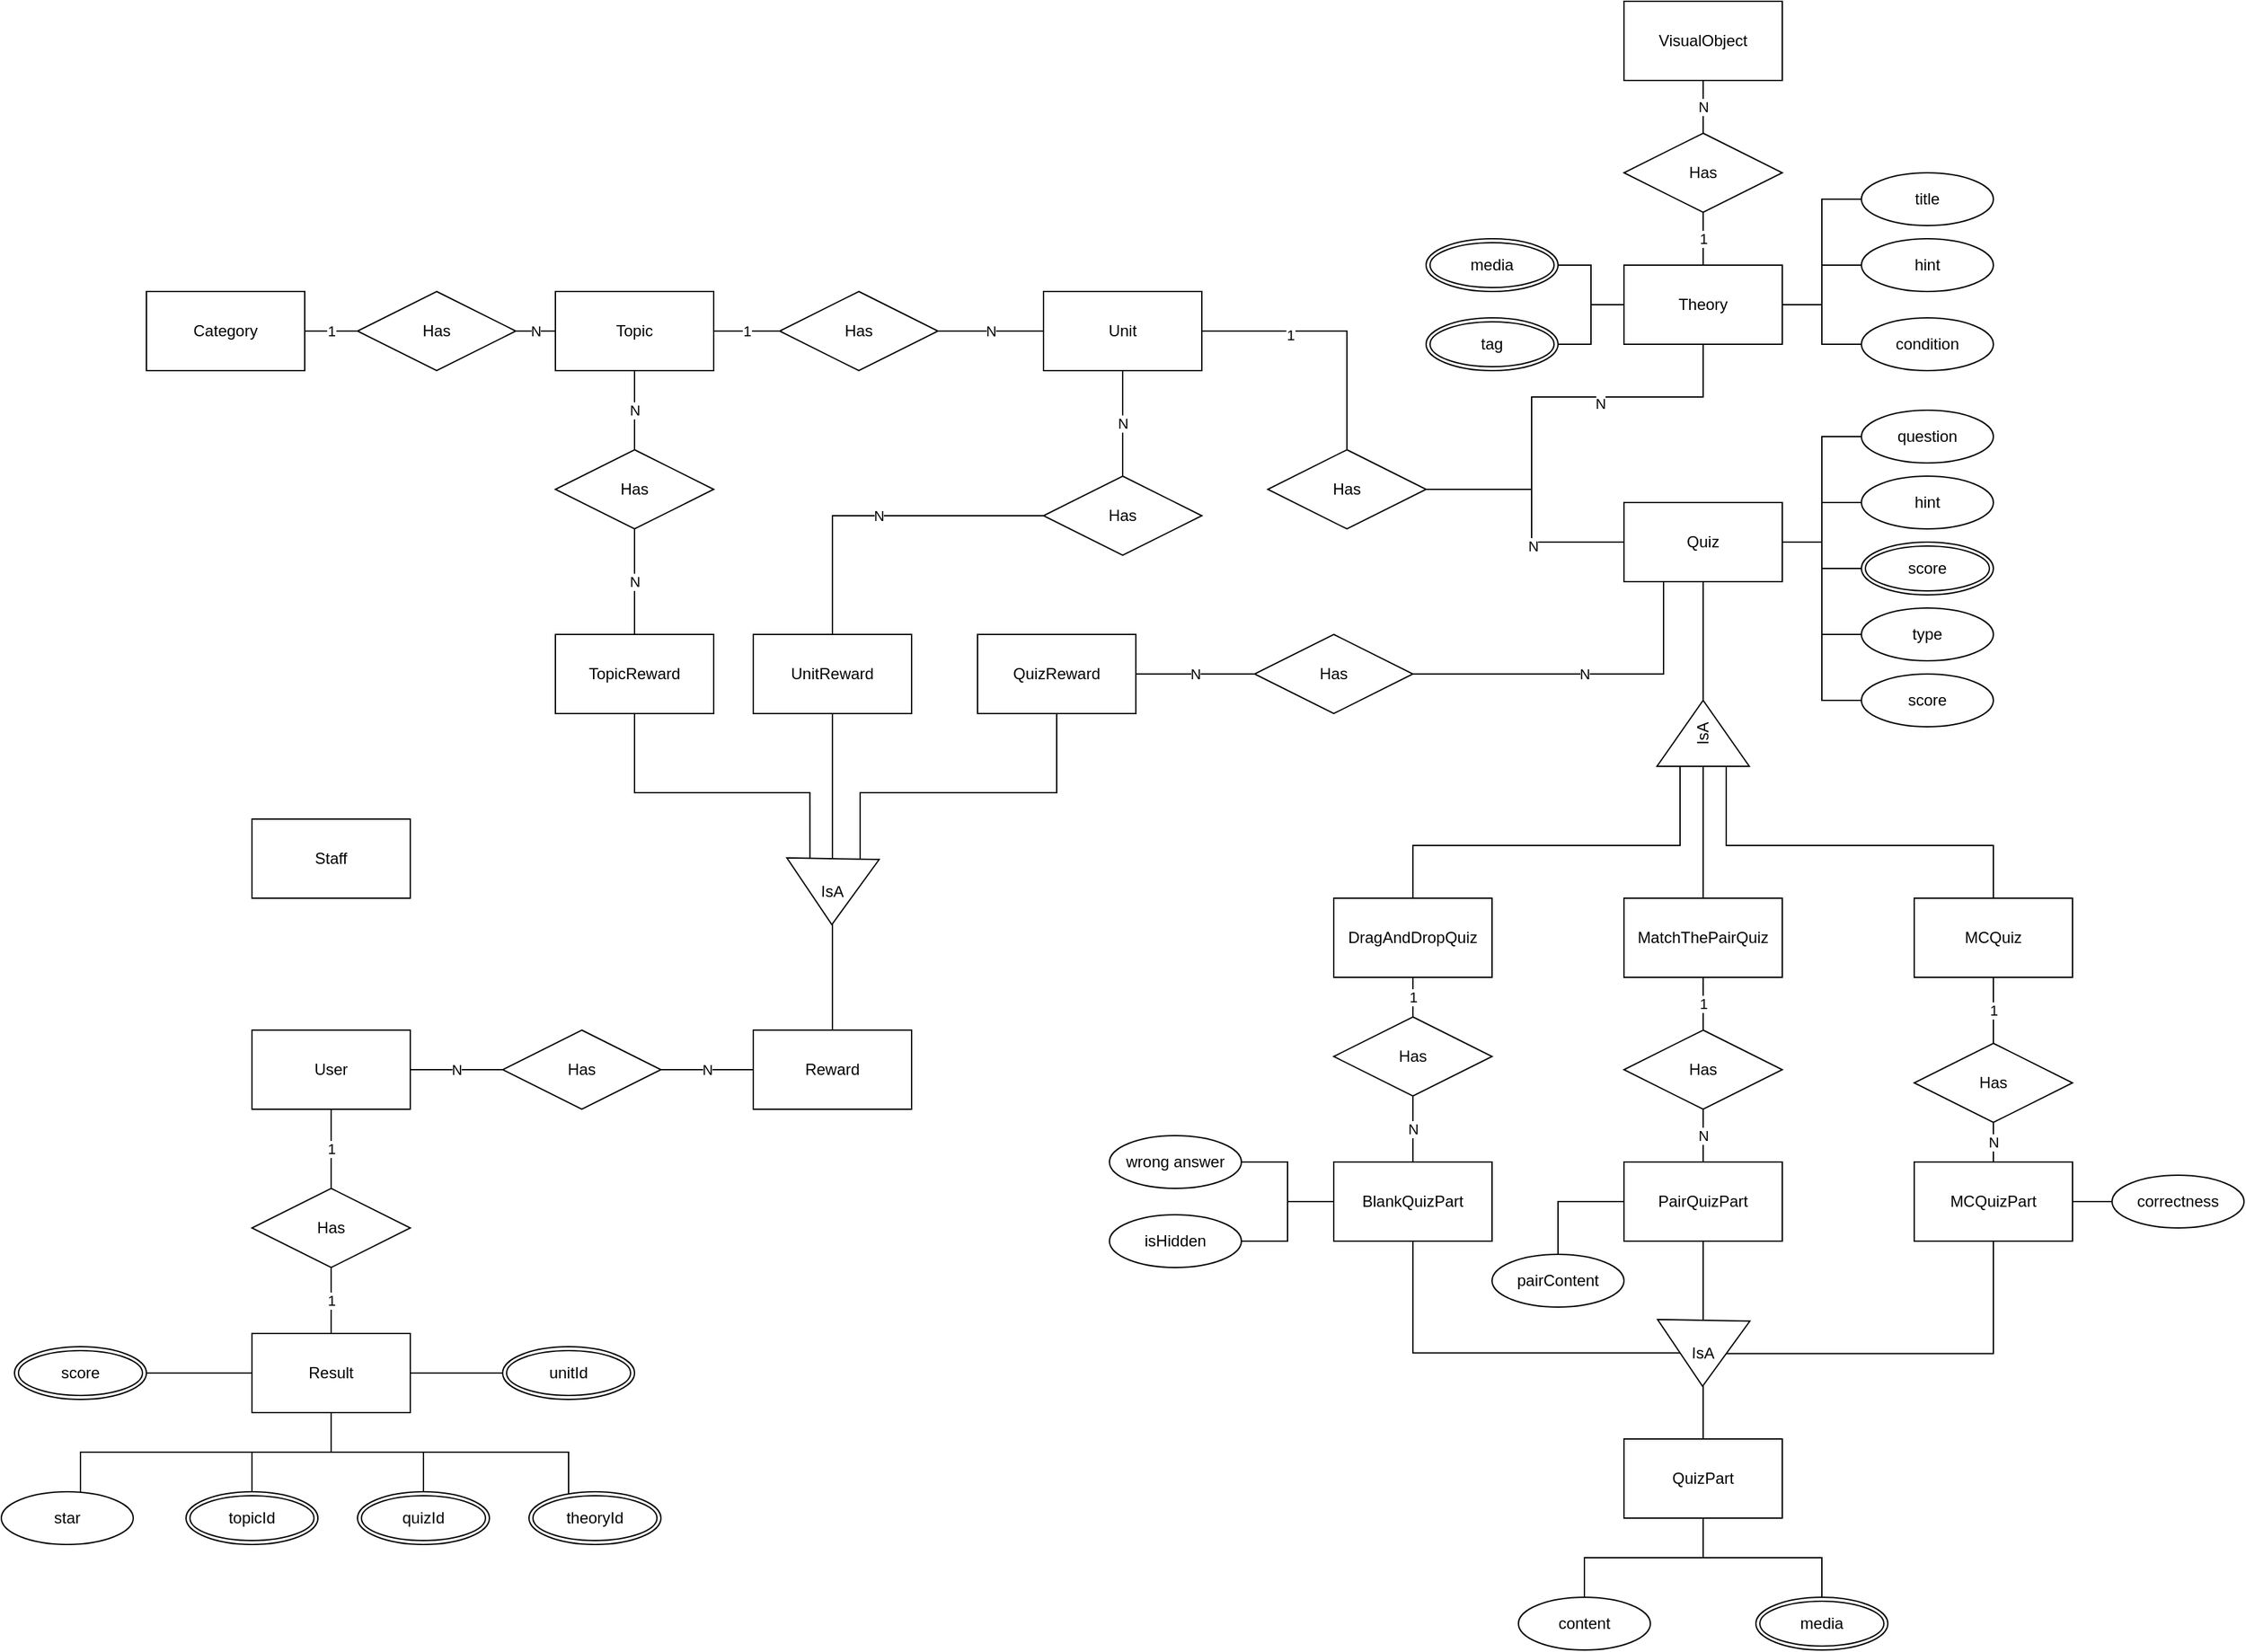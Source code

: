 <mxfile version="13.4.9" type="github">
  <diagram id="R2lEEEUBdFMjLlhIrx00" name="Page-1">
    <mxGraphModel dx="3686" dy="2428" grid="1" gridSize="10" guides="1" tooltips="1" connect="1" arrows="1" fold="1" page="1" pageScale="1" pageWidth="2336" pageHeight="1654" math="0" shadow="0" extFonts="Permanent Marker^https://fonts.googleapis.com/css?family=Permanent+Marker">
      <root>
        <mxCell id="0" />
        <mxCell id="1" parent="0" />
        <mxCell id="sqilVZkOUBa6XORCe38h-3" value="Staff" style="whiteSpace=wrap;html=1;" vertex="1" parent="1">
          <mxGeometry x="120" y="600" width="120" height="60" as="geometry" />
        </mxCell>
        <mxCell id="sqilVZkOUBa6XORCe38h-30" value="1" style="edgeStyle=orthogonalEdgeStyle;rounded=0;orthogonalLoop=1;jettySize=auto;html=1;endArrow=none;endFill=0;" edge="1" parent="1" source="sqilVZkOUBa6XORCe38h-4" target="sqilVZkOUBa6XORCe38h-29">
          <mxGeometry relative="1" as="geometry" />
        </mxCell>
        <mxCell id="sqilVZkOUBa6XORCe38h-72" value="N" style="edgeStyle=orthogonalEdgeStyle;rounded=0;sketch=0;orthogonalLoop=1;jettySize=auto;html=1;entryX=0;entryY=0.5;entryDx=0;entryDy=0;endArrow=none;endFill=0;" edge="1" parent="1" source="sqilVZkOUBa6XORCe38h-4" target="sqilVZkOUBa6XORCe38h-54">
          <mxGeometry relative="1" as="geometry" />
        </mxCell>
        <mxCell id="sqilVZkOUBa6XORCe38h-4" value="User" style="whiteSpace=wrap;html=1;" vertex="1" parent="1">
          <mxGeometry x="120" y="760" width="120" height="60" as="geometry" />
        </mxCell>
        <mxCell id="sqilVZkOUBa6XORCe38h-5" value="Result" style="whiteSpace=wrap;html=1;" vertex="1" parent="1">
          <mxGeometry x="120" y="990" width="120" height="60" as="geometry" />
        </mxCell>
        <mxCell id="sqilVZkOUBa6XORCe38h-35" value="" style="edgeStyle=orthogonalEdgeStyle;rounded=0;orthogonalLoop=1;jettySize=auto;html=1;endArrow=none;endFill=0;" edge="1" parent="1" source="sqilVZkOUBa6XORCe38h-6" target="sqilVZkOUBa6XORCe38h-33">
          <mxGeometry relative="1" as="geometry" />
        </mxCell>
        <mxCell id="sqilVZkOUBa6XORCe38h-39" value="1" style="edgeStyle=orthogonalEdgeStyle;rounded=0;orthogonalLoop=1;jettySize=auto;html=1;endArrow=none;endFill=0;" edge="1" parent="1" source="sqilVZkOUBa6XORCe38h-6" target="sqilVZkOUBa6XORCe38h-33">
          <mxGeometry relative="1" as="geometry" />
        </mxCell>
        <mxCell id="sqilVZkOUBa6XORCe38h-6" value="Category" style="whiteSpace=wrap;html=1;" vertex="1" parent="1">
          <mxGeometry x="40" y="200" width="120" height="60" as="geometry" />
        </mxCell>
        <mxCell id="sqilVZkOUBa6XORCe38h-37" value="1" style="edgeStyle=orthogonalEdgeStyle;rounded=0;orthogonalLoop=1;jettySize=auto;html=1;endArrow=none;endFill=0;" edge="1" parent="1" source="sqilVZkOUBa6XORCe38h-7" target="sqilVZkOUBa6XORCe38h-32">
          <mxGeometry relative="1" as="geometry" />
        </mxCell>
        <mxCell id="sqilVZkOUBa6XORCe38h-86" value="N" style="edgeStyle=orthogonalEdgeStyle;rounded=0;sketch=0;orthogonalLoop=1;jettySize=auto;html=1;endArrow=none;endFill=0;" edge="1" parent="1" source="sqilVZkOUBa6XORCe38h-7" target="sqilVZkOUBa6XORCe38h-55">
          <mxGeometry relative="1" as="geometry" />
        </mxCell>
        <mxCell id="sqilVZkOUBa6XORCe38h-7" value="Topic" style="whiteSpace=wrap;html=1;" vertex="1" parent="1">
          <mxGeometry x="350" y="200" width="120" height="60" as="geometry" />
        </mxCell>
        <mxCell id="sqilVZkOUBa6XORCe38h-41" value="" style="edgeStyle=orthogonalEdgeStyle;rounded=0;orthogonalLoop=1;jettySize=auto;html=1;endArrow=none;endFill=0;" edge="1" parent="1" source="sqilVZkOUBa6XORCe38h-8" target="sqilVZkOUBa6XORCe38h-40">
          <mxGeometry relative="1" as="geometry" />
        </mxCell>
        <mxCell id="sqilVZkOUBa6XORCe38h-108" value="1" style="edgeLabel;html=1;align=center;verticalAlign=middle;resizable=0;points=[];" vertex="1" connectable="0" parent="sqilVZkOUBa6XORCe38h-41">
          <mxGeometry x="-0.33" y="-3" relative="1" as="geometry">
            <mxPoint as="offset" />
          </mxGeometry>
        </mxCell>
        <mxCell id="sqilVZkOUBa6XORCe38h-88" value="N" style="edgeStyle=orthogonalEdgeStyle;rounded=0;sketch=0;orthogonalLoop=1;jettySize=auto;html=1;entryX=0.5;entryY=0;entryDx=0;entryDy=0;endArrow=none;endFill=0;" edge="1" parent="1" source="sqilVZkOUBa6XORCe38h-8" target="sqilVZkOUBa6XORCe38h-56">
          <mxGeometry relative="1" as="geometry" />
        </mxCell>
        <mxCell id="sqilVZkOUBa6XORCe38h-8" value="Unit" style="whiteSpace=wrap;html=1;" vertex="1" parent="1">
          <mxGeometry x="720" y="200" width="120" height="60" as="geometry" />
        </mxCell>
        <mxCell id="sqilVZkOUBa6XORCe38h-45" value="1" style="edgeStyle=orthogonalEdgeStyle;rounded=0;orthogonalLoop=1;jettySize=auto;html=1;endArrow=none;endFill=0;" edge="1" parent="1" source="sqilVZkOUBa6XORCe38h-10" target="sqilVZkOUBa6XORCe38h-44">
          <mxGeometry relative="1" as="geometry" />
        </mxCell>
        <mxCell id="sqilVZkOUBa6XORCe38h-10" value="Theory" style="whiteSpace=wrap;html=1;" vertex="1" parent="1">
          <mxGeometry x="1160" y="180" width="120" height="60" as="geometry" />
        </mxCell>
        <mxCell id="sqilVZkOUBa6XORCe38h-112" value="" style="edgeStyle=orthogonalEdgeStyle;rounded=0;sketch=0;orthogonalLoop=1;jettySize=auto;html=1;endArrow=none;endFill=0;" edge="1" parent="1" source="sqilVZkOUBa6XORCe38h-11" target="sqilVZkOUBa6XORCe38h-80">
          <mxGeometry relative="1" as="geometry" />
        </mxCell>
        <mxCell id="sqilVZkOUBa6XORCe38h-11" value="&lt;div style=&quot;text-align: left&quot;&gt;&lt;font size=&quot;1&quot;&gt;&lt;span style=&quot;background-color: rgb(255 , 255 , 255) ; font-size: 12px&quot;&gt;Quiz&lt;/span&gt;&lt;/font&gt;&lt;/div&gt;" style="whiteSpace=wrap;html=1;" vertex="1" parent="1">
          <mxGeometry x="1160" y="360" width="120" height="60" as="geometry" />
        </mxCell>
        <mxCell id="sqilVZkOUBa6XORCe38h-16" value="VisualObject" style="whiteSpace=wrap;html=1;" vertex="1" parent="1">
          <mxGeometry x="1160" y="-20" width="120" height="60" as="geometry" />
        </mxCell>
        <mxCell id="sqilVZkOUBa6XORCe38h-50" style="edgeStyle=orthogonalEdgeStyle;rounded=0;orthogonalLoop=1;jettySize=auto;html=1;entryX=0;entryY=0.75;entryDx=0;entryDy=0;endArrow=none;endFill=0;" edge="1" parent="1" source="sqilVZkOUBa6XORCe38h-17" target="sqilVZkOUBa6XORCe38h-48">
          <mxGeometry relative="1" as="geometry">
            <Array as="points">
              <mxPoint x="410" y="580" />
              <mxPoint x="543" y="580" />
            </Array>
          </mxGeometry>
        </mxCell>
        <mxCell id="sqilVZkOUBa6XORCe38h-17" value="TopicReward" style="whiteSpace=wrap;html=1;" vertex="1" parent="1">
          <mxGeometry x="350" y="460" width="120" height="60" as="geometry" />
        </mxCell>
        <mxCell id="sqilVZkOUBa6XORCe38h-51" style="edgeStyle=orthogonalEdgeStyle;rounded=0;orthogonalLoop=1;jettySize=auto;html=1;endArrow=none;endFill=0;" edge="1" parent="1" source="sqilVZkOUBa6XORCe38h-18" target="sqilVZkOUBa6XORCe38h-48">
          <mxGeometry relative="1" as="geometry" />
        </mxCell>
        <mxCell id="sqilVZkOUBa6XORCe38h-18" value="UnitReward" style="whiteSpace=wrap;html=1;" vertex="1" parent="1">
          <mxGeometry x="500" y="460" width="120" height="60" as="geometry" />
        </mxCell>
        <mxCell id="sqilVZkOUBa6XORCe38h-19" value="Reward" style="whiteSpace=wrap;html=1;" vertex="1" parent="1">
          <mxGeometry x="500.0" y="760" width="120" height="60" as="geometry" />
        </mxCell>
        <mxCell id="sqilVZkOUBa6XORCe38h-52" style="edgeStyle=orthogonalEdgeStyle;rounded=0;orthogonalLoop=1;jettySize=auto;html=1;entryX=0.333;entryY=0.202;entryDx=0;entryDy=0;entryPerimeter=0;endArrow=none;endFill=0;" edge="1" parent="1" source="sqilVZkOUBa6XORCe38h-20" target="sqilVZkOUBa6XORCe38h-48">
          <mxGeometry relative="1" as="geometry">
            <Array as="points">
              <mxPoint x="730" y="580" />
              <mxPoint x="581" y="580" />
            </Array>
          </mxGeometry>
        </mxCell>
        <mxCell id="sqilVZkOUBa6XORCe38h-97" value="N" style="edgeStyle=orthogonalEdgeStyle;rounded=0;sketch=0;orthogonalLoop=1;jettySize=auto;html=1;entryX=0;entryY=0.5;entryDx=0;entryDy=0;endArrow=none;endFill=0;" edge="1" parent="1" source="sqilVZkOUBa6XORCe38h-20" target="sqilVZkOUBa6XORCe38h-57">
          <mxGeometry relative="1" as="geometry" />
        </mxCell>
        <mxCell id="sqilVZkOUBa6XORCe38h-20" value="&lt;span style=&quot;text-align: left ; background-color: rgb(255 , 255 , 255)&quot;&gt;QuizReward&lt;/span&gt;" style="whiteSpace=wrap;html=1;" vertex="1" parent="1">
          <mxGeometry x="670" y="460" width="120" height="60" as="geometry" />
        </mxCell>
        <mxCell id="sqilVZkOUBa6XORCe38h-98" value="1" style="edgeStyle=orthogonalEdgeStyle;rounded=0;sketch=0;orthogonalLoop=1;jettySize=auto;html=1;endArrow=none;endFill=0;" edge="1" parent="1" source="sqilVZkOUBa6XORCe38h-21" target="sqilVZkOUBa6XORCe38h-58">
          <mxGeometry relative="1" as="geometry" />
        </mxCell>
        <mxCell id="sqilVZkOUBa6XORCe38h-113" style="edgeStyle=orthogonalEdgeStyle;rounded=0;sketch=0;orthogonalLoop=1;jettySize=auto;html=1;entryX=0;entryY=0.25;entryDx=0;entryDy=0;endArrow=none;endFill=0;" edge="1" parent="1" source="sqilVZkOUBa6XORCe38h-21" target="sqilVZkOUBa6XORCe38h-80">
          <mxGeometry relative="1" as="geometry">
            <Array as="points">
              <mxPoint x="1000" y="620" />
              <mxPoint x="1203" y="620" />
            </Array>
          </mxGeometry>
        </mxCell>
        <mxCell id="sqilVZkOUBa6XORCe38h-21" value="DragAndDropQuiz" style="whiteSpace=wrap;html=1;" vertex="1" parent="1">
          <mxGeometry x="940" y="660" width="120" height="60" as="geometry" />
        </mxCell>
        <mxCell id="sqilVZkOUBa6XORCe38h-93" value="" style="edgeStyle=orthogonalEdgeStyle;rounded=0;sketch=0;orthogonalLoop=1;jettySize=auto;html=1;endArrow=none;endFill=0;" edge="1" parent="1" source="sqilVZkOUBa6XORCe38h-22" target="sqilVZkOUBa6XORCe38h-80">
          <mxGeometry relative="1" as="geometry" />
        </mxCell>
        <mxCell id="sqilVZkOUBa6XORCe38h-100" value="1" style="edgeStyle=orthogonalEdgeStyle;rounded=0;sketch=0;orthogonalLoop=1;jettySize=auto;html=1;endArrow=none;endFill=0;" edge="1" parent="1" source="sqilVZkOUBa6XORCe38h-22" target="sqilVZkOUBa6XORCe38h-59">
          <mxGeometry relative="1" as="geometry" />
        </mxCell>
        <mxCell id="sqilVZkOUBa6XORCe38h-22" value="MatchThePairQuiz" style="whiteSpace=wrap;html=1;" vertex="1" parent="1">
          <mxGeometry x="1160" y="660" width="120" height="60" as="geometry" />
        </mxCell>
        <mxCell id="sqilVZkOUBa6XORCe38h-91" style="edgeStyle=orthogonalEdgeStyle;rounded=0;sketch=0;orthogonalLoop=1;jettySize=auto;html=1;entryX=0;entryY=0.75;entryDx=0;entryDy=0;endArrow=none;endFill=0;" edge="1" parent="1" source="sqilVZkOUBa6XORCe38h-23" target="sqilVZkOUBa6XORCe38h-80">
          <mxGeometry relative="1" as="geometry">
            <Array as="points">
              <mxPoint x="1440" y="620" />
              <mxPoint x="1238" y="620" />
            </Array>
          </mxGeometry>
        </mxCell>
        <mxCell id="sqilVZkOUBa6XORCe38h-102" value="1" style="edgeStyle=orthogonalEdgeStyle;rounded=0;sketch=0;orthogonalLoop=1;jettySize=auto;html=1;endArrow=none;endFill=0;" edge="1" parent="1" source="sqilVZkOUBa6XORCe38h-23" target="sqilVZkOUBa6XORCe38h-60">
          <mxGeometry relative="1" as="geometry" />
        </mxCell>
        <mxCell id="sqilVZkOUBa6XORCe38h-23" value="MCQuiz" style="whiteSpace=wrap;html=1;" vertex="1" parent="1">
          <mxGeometry x="1380" y="660" width="120" height="60" as="geometry" />
        </mxCell>
        <mxCell id="sqilVZkOUBa6XORCe38h-114" style="edgeStyle=orthogonalEdgeStyle;rounded=0;sketch=0;orthogonalLoop=1;jettySize=auto;html=1;entryX=0.5;entryY=1;entryDx=0;entryDy=0;endArrow=none;endFill=0;" edge="1" parent="1" source="sqilVZkOUBa6XORCe38h-24" target="sqilVZkOUBa6XORCe38h-67">
          <mxGeometry relative="1" as="geometry">
            <Array as="points">
              <mxPoint x="1000" y="1005" />
            </Array>
          </mxGeometry>
        </mxCell>
        <mxCell id="sqilVZkOUBa6XORCe38h-24" value="Blank&lt;span style=&quot;text-align: left ; background-color: rgb(255 , 255 , 255)&quot;&gt;QuizPart&lt;/span&gt;" style="whiteSpace=wrap;html=1;" vertex="1" parent="1">
          <mxGeometry x="940" y="860" width="120" height="60" as="geometry" />
        </mxCell>
        <mxCell id="sqilVZkOUBa6XORCe38h-105" value="" style="edgeStyle=orthogonalEdgeStyle;rounded=0;sketch=0;orthogonalLoop=1;jettySize=auto;html=1;endArrow=none;endFill=0;" edge="1" parent="1" source="sqilVZkOUBa6XORCe38h-25" target="sqilVZkOUBa6XORCe38h-67">
          <mxGeometry relative="1" as="geometry" />
        </mxCell>
        <mxCell id="sqilVZkOUBa6XORCe38h-25" value="Pair&lt;span style=&quot;text-align: left ; background-color: rgb(255 , 255 , 255)&quot;&gt;QuizPart&lt;/span&gt;" style="whiteSpace=wrap;html=1;" vertex="1" parent="1">
          <mxGeometry x="1160" y="860" width="120" height="60" as="geometry" />
        </mxCell>
        <mxCell id="sqilVZkOUBa6XORCe38h-106" style="edgeStyle=orthogonalEdgeStyle;rounded=0;sketch=0;orthogonalLoop=1;jettySize=auto;html=1;entryX=0.5;entryY=0;entryDx=0;entryDy=0;endArrow=none;endFill=0;" edge="1" parent="1" source="sqilVZkOUBa6XORCe38h-26" target="sqilVZkOUBa6XORCe38h-67">
          <mxGeometry relative="1" as="geometry">
            <Array as="points">
              <mxPoint x="1440" y="1005" />
            </Array>
          </mxGeometry>
        </mxCell>
        <mxCell id="sqilVZkOUBa6XORCe38h-26" value="MC&lt;span style=&quot;text-align: left ; background-color: rgb(255 , 255 , 255)&quot;&gt;QuizPart&lt;/span&gt;" style="whiteSpace=wrap;html=1;" vertex="1" parent="1">
          <mxGeometry x="1380" y="860" width="120" height="60" as="geometry" />
        </mxCell>
        <mxCell id="sqilVZkOUBa6XORCe38h-27" value="&lt;span style=&quot;text-align: left ; background-color: rgb(255 , 255 , 255)&quot;&gt;QuizPart&lt;/span&gt;" style="whiteSpace=wrap;html=1;" vertex="1" parent="1">
          <mxGeometry x="1160" y="1070" width="120" height="60" as="geometry" />
        </mxCell>
        <mxCell id="sqilVZkOUBa6XORCe38h-31" value="1" style="edgeStyle=orthogonalEdgeStyle;rounded=0;orthogonalLoop=1;jettySize=auto;html=1;endArrow=none;endFill=0;" edge="1" parent="1" source="sqilVZkOUBa6XORCe38h-29" target="sqilVZkOUBa6XORCe38h-5">
          <mxGeometry relative="1" as="geometry" />
        </mxCell>
        <mxCell id="sqilVZkOUBa6XORCe38h-29" value="Has" style="shape=rhombus;perimeter=rhombusPerimeter;whiteSpace=wrap;html=1;align=center;" vertex="1" parent="1">
          <mxGeometry x="120" y="880" width="120" height="60" as="geometry" />
        </mxCell>
        <mxCell id="sqilVZkOUBa6XORCe38h-38" value="N" style="edgeStyle=orthogonalEdgeStyle;rounded=0;orthogonalLoop=1;jettySize=auto;html=1;endArrow=none;endFill=0;" edge="1" parent="1" source="sqilVZkOUBa6XORCe38h-32" target="sqilVZkOUBa6XORCe38h-8">
          <mxGeometry relative="1" as="geometry" />
        </mxCell>
        <mxCell id="sqilVZkOUBa6XORCe38h-32" value="Has" style="shape=rhombus;perimeter=rhombusPerimeter;whiteSpace=wrap;html=1;align=center;" vertex="1" parent="1">
          <mxGeometry x="520" y="200" width="120" height="60" as="geometry" />
        </mxCell>
        <mxCell id="sqilVZkOUBa6XORCe38h-36" value="N" style="edgeStyle=orthogonalEdgeStyle;rounded=0;orthogonalLoop=1;jettySize=auto;html=1;endArrow=none;endFill=0;" edge="1" parent="1" source="sqilVZkOUBa6XORCe38h-33" target="sqilVZkOUBa6XORCe38h-7">
          <mxGeometry relative="1" as="geometry" />
        </mxCell>
        <mxCell id="sqilVZkOUBa6XORCe38h-33" value="Has" style="shape=rhombus;perimeter=rhombusPerimeter;whiteSpace=wrap;html=1;align=center;" vertex="1" parent="1">
          <mxGeometry x="200" y="200" width="120" height="60" as="geometry" />
        </mxCell>
        <mxCell id="sqilVZkOUBa6XORCe38h-42" value="" style="edgeStyle=orthogonalEdgeStyle;rounded=0;orthogonalLoop=1;jettySize=auto;html=1;endArrow=none;endFill=0;" edge="1" parent="1" source="sqilVZkOUBa6XORCe38h-40" target="sqilVZkOUBa6XORCe38h-11">
          <mxGeometry relative="1" as="geometry">
            <Array as="points">
              <mxPoint x="1090" y="350" />
              <mxPoint x="1090" y="390" />
            </Array>
          </mxGeometry>
        </mxCell>
        <mxCell id="sqilVZkOUBa6XORCe38h-110" value="N" style="edgeLabel;html=1;align=center;verticalAlign=middle;resizable=0;points=[];" vertex="1" connectable="0" parent="sqilVZkOUBa6XORCe38h-42">
          <mxGeometry x="0.267" y="-3" relative="1" as="geometry">
            <mxPoint as="offset" />
          </mxGeometry>
        </mxCell>
        <mxCell id="sqilVZkOUBa6XORCe38h-43" style="edgeStyle=orthogonalEdgeStyle;rounded=0;orthogonalLoop=1;jettySize=auto;html=1;endArrow=none;endFill=0;" edge="1" parent="1" source="sqilVZkOUBa6XORCe38h-40" target="sqilVZkOUBa6XORCe38h-10">
          <mxGeometry relative="1" as="geometry">
            <Array as="points">
              <mxPoint x="1090" y="350" />
              <mxPoint x="1090" y="280" />
            </Array>
          </mxGeometry>
        </mxCell>
        <mxCell id="sqilVZkOUBa6XORCe38h-109" value="N" style="edgeLabel;html=1;align=center;verticalAlign=middle;resizable=0;points=[];" vertex="1" connectable="0" parent="sqilVZkOUBa6XORCe38h-43">
          <mxGeometry x="0.262" y="-5" relative="1" as="geometry">
            <mxPoint as="offset" />
          </mxGeometry>
        </mxCell>
        <mxCell id="sqilVZkOUBa6XORCe38h-40" value="Has" style="shape=rhombus;perimeter=rhombusPerimeter;whiteSpace=wrap;html=1;align=center;" vertex="1" parent="1">
          <mxGeometry x="890" y="320" width="120" height="60" as="geometry" />
        </mxCell>
        <mxCell id="sqilVZkOUBa6XORCe38h-46" value="N" style="edgeStyle=orthogonalEdgeStyle;rounded=0;orthogonalLoop=1;jettySize=auto;html=1;endArrow=none;endFill=0;" edge="1" parent="1" source="sqilVZkOUBa6XORCe38h-44" target="sqilVZkOUBa6XORCe38h-16">
          <mxGeometry relative="1" as="geometry" />
        </mxCell>
        <mxCell id="sqilVZkOUBa6XORCe38h-44" value="Has" style="shape=rhombus;perimeter=rhombusPerimeter;whiteSpace=wrap;html=1;align=center;" vertex="1" parent="1">
          <mxGeometry x="1160" y="80" width="120" height="60" as="geometry" />
        </mxCell>
        <mxCell id="sqilVZkOUBa6XORCe38h-96" style="edgeStyle=orthogonalEdgeStyle;rounded=0;sketch=0;orthogonalLoop=1;jettySize=auto;html=1;entryX=0.5;entryY=0;entryDx=0;entryDy=0;endArrow=none;endFill=0;" edge="1" parent="1" source="sqilVZkOUBa6XORCe38h-48" target="sqilVZkOUBa6XORCe38h-19">
          <mxGeometry relative="1" as="geometry" />
        </mxCell>
        <mxCell id="sqilVZkOUBa6XORCe38h-48" value="IsA" style="triangle;whiteSpace=wrap;html=1;rotation=91;sketch=0;labelPosition=center;verticalLabelPosition=middle;align=center;verticalAlign=middle;horizontal=0;" vertex="1" parent="1">
          <mxGeometry x="535" y="620" width="50" height="70" as="geometry" />
        </mxCell>
        <mxCell id="sqilVZkOUBa6XORCe38h-73" value="N" style="edgeStyle=orthogonalEdgeStyle;rounded=0;sketch=0;orthogonalLoop=1;jettySize=auto;html=1;endArrow=none;endFill=0;" edge="1" parent="1" source="sqilVZkOUBa6XORCe38h-54" target="sqilVZkOUBa6XORCe38h-19">
          <mxGeometry relative="1" as="geometry" />
        </mxCell>
        <mxCell id="sqilVZkOUBa6XORCe38h-54" value="Has" style="shape=rhombus;perimeter=rhombusPerimeter;whiteSpace=wrap;html=1;align=center;" vertex="1" parent="1">
          <mxGeometry x="310.0" y="760" width="120" height="60" as="geometry" />
        </mxCell>
        <mxCell id="sqilVZkOUBa6XORCe38h-85" value="N" style="edgeStyle=orthogonalEdgeStyle;rounded=0;sketch=0;orthogonalLoop=1;jettySize=auto;html=1;endArrow=none;endFill=0;" edge="1" parent="1" source="sqilVZkOUBa6XORCe38h-55" target="sqilVZkOUBa6XORCe38h-17">
          <mxGeometry relative="1" as="geometry" />
        </mxCell>
        <mxCell id="sqilVZkOUBa6XORCe38h-55" value="Has" style="shape=rhombus;perimeter=rhombusPerimeter;whiteSpace=wrap;html=1;align=center;" vertex="1" parent="1">
          <mxGeometry x="350" y="320" width="120" height="60" as="geometry" />
        </mxCell>
        <mxCell id="sqilVZkOUBa6XORCe38h-89" value="N" style="edgeStyle=orthogonalEdgeStyle;rounded=0;sketch=0;orthogonalLoop=1;jettySize=auto;html=1;endArrow=none;endFill=0;" edge="1" parent="1" source="sqilVZkOUBa6XORCe38h-56" target="sqilVZkOUBa6XORCe38h-18">
          <mxGeometry relative="1" as="geometry" />
        </mxCell>
        <mxCell id="sqilVZkOUBa6XORCe38h-56" value="Has" style="shape=rhombus;perimeter=rhombusPerimeter;whiteSpace=wrap;html=1;align=center;" vertex="1" parent="1">
          <mxGeometry x="720" y="340" width="120" height="60" as="geometry" />
        </mxCell>
        <mxCell id="sqilVZkOUBa6XORCe38h-94" value="N" style="edgeStyle=orthogonalEdgeStyle;rounded=0;sketch=0;orthogonalLoop=1;jettySize=auto;html=1;entryX=0.25;entryY=1;entryDx=0;entryDy=0;endArrow=none;endFill=0;" edge="1" parent="1" source="sqilVZkOUBa6XORCe38h-57" target="sqilVZkOUBa6XORCe38h-11">
          <mxGeometry relative="1" as="geometry" />
        </mxCell>
        <mxCell id="sqilVZkOUBa6XORCe38h-57" value="Has" style="shape=rhombus;perimeter=rhombusPerimeter;whiteSpace=wrap;html=1;align=center;" vertex="1" parent="1">
          <mxGeometry x="880" y="460" width="120" height="60" as="geometry" />
        </mxCell>
        <mxCell id="sqilVZkOUBa6XORCe38h-99" value="N" style="edgeStyle=orthogonalEdgeStyle;rounded=0;sketch=0;orthogonalLoop=1;jettySize=auto;html=1;endArrow=none;endFill=0;" edge="1" parent="1" source="sqilVZkOUBa6XORCe38h-58" target="sqilVZkOUBa6XORCe38h-24">
          <mxGeometry relative="1" as="geometry" />
        </mxCell>
        <mxCell id="sqilVZkOUBa6XORCe38h-58" value="Has" style="shape=rhombus;perimeter=rhombusPerimeter;whiteSpace=wrap;html=1;align=center;" vertex="1" parent="1">
          <mxGeometry x="940" y="750" width="120" height="60" as="geometry" />
        </mxCell>
        <mxCell id="sqilVZkOUBa6XORCe38h-101" value="N" style="edgeStyle=orthogonalEdgeStyle;rounded=0;sketch=0;orthogonalLoop=1;jettySize=auto;html=1;endArrow=none;endFill=0;" edge="1" parent="1" source="sqilVZkOUBa6XORCe38h-59" target="sqilVZkOUBa6XORCe38h-25">
          <mxGeometry relative="1" as="geometry" />
        </mxCell>
        <mxCell id="sqilVZkOUBa6XORCe38h-59" value="Has" style="shape=rhombus;perimeter=rhombusPerimeter;whiteSpace=wrap;html=1;align=center;" vertex="1" parent="1">
          <mxGeometry x="1160" y="760" width="120" height="60" as="geometry" />
        </mxCell>
        <mxCell id="sqilVZkOUBa6XORCe38h-103" value="N" style="edgeStyle=orthogonalEdgeStyle;rounded=0;sketch=0;orthogonalLoop=1;jettySize=auto;html=1;endArrow=none;endFill=0;" edge="1" parent="1" source="sqilVZkOUBa6XORCe38h-60" target="sqilVZkOUBa6XORCe38h-26">
          <mxGeometry relative="1" as="geometry" />
        </mxCell>
        <mxCell id="sqilVZkOUBa6XORCe38h-60" value="Has" style="shape=rhombus;perimeter=rhombusPerimeter;whiteSpace=wrap;html=1;align=center;" vertex="1" parent="1">
          <mxGeometry x="1380" y="770" width="120" height="60" as="geometry" />
        </mxCell>
        <mxCell id="sqilVZkOUBa6XORCe38h-107" value="" style="edgeStyle=orthogonalEdgeStyle;rounded=0;sketch=0;orthogonalLoop=1;jettySize=auto;html=1;endArrow=none;endFill=0;" edge="1" parent="1" source="sqilVZkOUBa6XORCe38h-67" target="sqilVZkOUBa6XORCe38h-27">
          <mxGeometry relative="1" as="geometry" />
        </mxCell>
        <mxCell id="sqilVZkOUBa6XORCe38h-67" value="IsA" style="triangle;whiteSpace=wrap;html=1;rotation=91;sketch=0;labelPosition=center;verticalLabelPosition=middle;align=center;verticalAlign=middle;horizontal=0;" vertex="1" parent="1">
          <mxGeometry x="1195.001" y="969.997" width="50" height="70" as="geometry" />
        </mxCell>
        <mxCell id="sqilVZkOUBa6XORCe38h-80" value="IsA" style="triangle;whiteSpace=wrap;html=1;rotation=-90;sketch=0;labelPosition=center;verticalLabelPosition=middle;align=center;verticalAlign=middle;horizontal=1;" vertex="1" parent="1">
          <mxGeometry x="1195.001" y="499.997" width="50" height="70" as="geometry" />
        </mxCell>
        <mxCell id="sqilVZkOUBa6XORCe38h-111" style="edgeStyle=orthogonalEdgeStyle;rounded=0;sketch=0;orthogonalLoop=1;jettySize=auto;html=1;exitX=0;exitY=0.5;exitDx=0;exitDy=0;endArrow=none;endFill=0;" edge="1" parent="1" source="sqilVZkOUBa6XORCe38h-80" target="sqilVZkOUBa6XORCe38h-80">
          <mxGeometry relative="1" as="geometry" />
        </mxCell>
        <mxCell id="sqilVZkOUBa6XORCe38h-117" value="" style="edgeStyle=orthogonalEdgeStyle;rounded=0;sketch=0;orthogonalLoop=1;jettySize=auto;html=1;endArrow=none;endFill=0;" edge="1" parent="1" source="sqilVZkOUBa6XORCe38h-115" target="sqilVZkOUBa6XORCe38h-24">
          <mxGeometry relative="1" as="geometry" />
        </mxCell>
        <mxCell id="sqilVZkOUBa6XORCe38h-115" value="wrong answer" style="ellipse;whiteSpace=wrap;html=1;align=center;sketch=0;" vertex="1" parent="1">
          <mxGeometry x="770" y="840" width="100" height="40" as="geometry" />
        </mxCell>
        <mxCell id="sqilVZkOUBa6XORCe38h-118" style="edgeStyle=orthogonalEdgeStyle;rounded=0;sketch=0;orthogonalLoop=1;jettySize=auto;html=1;entryX=0;entryY=0.5;entryDx=0;entryDy=0;endArrow=none;endFill=0;" edge="1" parent="1" source="sqilVZkOUBa6XORCe38h-116" target="sqilVZkOUBa6XORCe38h-24">
          <mxGeometry relative="1" as="geometry" />
        </mxCell>
        <mxCell id="sqilVZkOUBa6XORCe38h-116" value="isHidden" style="ellipse;whiteSpace=wrap;html=1;align=center;sketch=0;" vertex="1" parent="1">
          <mxGeometry x="770" y="900" width="100" height="40" as="geometry" />
        </mxCell>
        <mxCell id="sqilVZkOUBa6XORCe38h-120" style="edgeStyle=orthogonalEdgeStyle;rounded=0;sketch=0;orthogonalLoop=1;jettySize=auto;html=1;entryX=0;entryY=0.5;entryDx=0;entryDy=0;endArrow=none;endFill=0;" edge="1" parent="1" source="sqilVZkOUBa6XORCe38h-119" target="sqilVZkOUBa6XORCe38h-25">
          <mxGeometry relative="1" as="geometry" />
        </mxCell>
        <mxCell id="sqilVZkOUBa6XORCe38h-119" value="pairContent" style="ellipse;whiteSpace=wrap;html=1;align=center;sketch=0;" vertex="1" parent="1">
          <mxGeometry x="1060" y="930" width="100" height="40" as="geometry" />
        </mxCell>
        <mxCell id="sqilVZkOUBa6XORCe38h-122" value="" style="edgeStyle=orthogonalEdgeStyle;rounded=0;sketch=0;orthogonalLoop=1;jettySize=auto;html=1;endArrow=none;endFill=0;" edge="1" parent="1" source="sqilVZkOUBa6XORCe38h-121" target="sqilVZkOUBa6XORCe38h-26">
          <mxGeometry relative="1" as="geometry" />
        </mxCell>
        <mxCell id="sqilVZkOUBa6XORCe38h-121" value="correctness" style="ellipse;whiteSpace=wrap;html=1;align=center;sketch=0;" vertex="1" parent="1">
          <mxGeometry x="1530" y="870" width="100" height="40" as="geometry" />
        </mxCell>
        <mxCell id="sqilVZkOUBa6XORCe38h-125" value="" style="edgeStyle=orthogonalEdgeStyle;rounded=0;sketch=0;orthogonalLoop=1;jettySize=auto;html=1;endArrow=none;endFill=0;" edge="1" parent="1" source="sqilVZkOUBa6XORCe38h-123" target="sqilVZkOUBa6XORCe38h-27">
          <mxGeometry relative="1" as="geometry" />
        </mxCell>
        <mxCell id="sqilVZkOUBa6XORCe38h-123" value="content" style="ellipse;whiteSpace=wrap;html=1;align=center;sketch=0;" vertex="1" parent="1">
          <mxGeometry x="1080" y="1190" width="100" height="40" as="geometry" />
        </mxCell>
        <mxCell id="sqilVZkOUBa6XORCe38h-126" value="" style="edgeStyle=orthogonalEdgeStyle;rounded=0;sketch=0;orthogonalLoop=1;jettySize=auto;html=1;endArrow=none;endFill=0;" edge="1" parent="1" source="sqilVZkOUBa6XORCe38h-124" target="sqilVZkOUBa6XORCe38h-27">
          <mxGeometry relative="1" as="geometry" />
        </mxCell>
        <mxCell id="sqilVZkOUBa6XORCe38h-124" value="media" style="ellipse;shape=doubleEllipse;margin=3;whiteSpace=wrap;html=1;align=center;sketch=0;" vertex="1" parent="1">
          <mxGeometry x="1260" y="1190" width="100" height="40" as="geometry" />
        </mxCell>
        <mxCell id="sqilVZkOUBa6XORCe38h-149" style="edgeStyle=orthogonalEdgeStyle;rounded=0;sketch=0;orthogonalLoop=1;jettySize=auto;html=1;entryX=1;entryY=0.5;entryDx=0;entryDy=0;endArrow=none;endFill=0;" edge="1" parent="1" source="sqilVZkOUBa6XORCe38h-127" target="sqilVZkOUBa6XORCe38h-11">
          <mxGeometry relative="1" as="geometry" />
        </mxCell>
        <mxCell id="sqilVZkOUBa6XORCe38h-127" value="question" style="ellipse;whiteSpace=wrap;html=1;align=center;sketch=0;" vertex="1" parent="1">
          <mxGeometry x="1340" y="290" width="100" height="40" as="geometry" />
        </mxCell>
        <mxCell id="sqilVZkOUBa6XORCe38h-145" value="" style="edgeStyle=orthogonalEdgeStyle;rounded=0;sketch=0;orthogonalLoop=1;jettySize=auto;html=1;endArrow=none;endFill=0;" edge="1" parent="1" source="sqilVZkOUBa6XORCe38h-129" target="sqilVZkOUBa6XORCe38h-10">
          <mxGeometry relative="1" as="geometry" />
        </mxCell>
        <mxCell id="sqilVZkOUBa6XORCe38h-129" value="hint" style="ellipse;whiteSpace=wrap;html=1;align=center;sketch=0;" vertex="1" parent="1">
          <mxGeometry x="1340" y="160" width="100" height="40" as="geometry" />
        </mxCell>
        <mxCell id="sqilVZkOUBa6XORCe38h-147" style="edgeStyle=orthogonalEdgeStyle;rounded=0;sketch=0;orthogonalLoop=1;jettySize=auto;html=1;entryX=1;entryY=0.5;entryDx=0;entryDy=0;endArrow=none;endFill=0;" edge="1" parent="1" source="sqilVZkOUBa6XORCe38h-130" target="sqilVZkOUBa6XORCe38h-10">
          <mxGeometry relative="1" as="geometry" />
        </mxCell>
        <mxCell id="sqilVZkOUBa6XORCe38h-130" value="title" style="ellipse;whiteSpace=wrap;html=1;align=center;sketch=0;" vertex="1" parent="1">
          <mxGeometry x="1340" y="110" width="100" height="40" as="geometry" />
        </mxCell>
        <mxCell id="sqilVZkOUBa6XORCe38h-146" value="" style="edgeStyle=orthogonalEdgeStyle;rounded=0;sketch=0;orthogonalLoop=1;jettySize=auto;html=1;endArrow=none;endFill=0;" edge="1" parent="1" source="sqilVZkOUBa6XORCe38h-131" target="sqilVZkOUBa6XORCe38h-10">
          <mxGeometry relative="1" as="geometry" />
        </mxCell>
        <mxCell id="sqilVZkOUBa6XORCe38h-131" value="condition" style="ellipse;whiteSpace=wrap;html=1;align=center;sketch=0;" vertex="1" parent="1">
          <mxGeometry x="1340" y="220" width="100" height="40" as="geometry" />
        </mxCell>
        <mxCell id="sqilVZkOUBa6XORCe38h-153" style="edgeStyle=orthogonalEdgeStyle;rounded=0;sketch=0;orthogonalLoop=1;jettySize=auto;html=1;entryX=1;entryY=0.5;entryDx=0;entryDy=0;endArrow=none;endFill=0;" edge="1" parent="1" source="sqilVZkOUBa6XORCe38h-132" target="sqilVZkOUBa6XORCe38h-11">
          <mxGeometry relative="1" as="geometry" />
        </mxCell>
        <mxCell id="sqilVZkOUBa6XORCe38h-132" value="score" style="ellipse;whiteSpace=wrap;html=1;align=center;sketch=0;" vertex="1" parent="1">
          <mxGeometry x="1340" y="490" width="100" height="40" as="geometry" />
        </mxCell>
        <mxCell id="sqilVZkOUBa6XORCe38h-152" style="edgeStyle=orthogonalEdgeStyle;rounded=0;sketch=0;orthogonalLoop=1;jettySize=auto;html=1;entryX=1;entryY=0.5;entryDx=0;entryDy=0;endArrow=none;endFill=0;" edge="1" parent="1" source="sqilVZkOUBa6XORCe38h-133" target="sqilVZkOUBa6XORCe38h-11">
          <mxGeometry relative="1" as="geometry" />
        </mxCell>
        <mxCell id="sqilVZkOUBa6XORCe38h-133" value="type" style="ellipse;whiteSpace=wrap;html=1;align=center;sketch=0;" vertex="1" parent="1">
          <mxGeometry x="1340" y="440" width="100" height="40" as="geometry" />
        </mxCell>
        <mxCell id="sqilVZkOUBa6XORCe38h-150" style="edgeStyle=orthogonalEdgeStyle;rounded=0;sketch=0;orthogonalLoop=1;jettySize=auto;html=1;endArrow=none;endFill=0;" edge="1" parent="1" source="sqilVZkOUBa6XORCe38h-135" target="sqilVZkOUBa6XORCe38h-11">
          <mxGeometry relative="1" as="geometry" />
        </mxCell>
        <mxCell id="sqilVZkOUBa6XORCe38h-135" value="hint" style="ellipse;whiteSpace=wrap;html=1;align=center;sketch=0;" vertex="1" parent="1">
          <mxGeometry x="1340" y="340" width="100" height="40" as="geometry" />
        </mxCell>
        <mxCell id="sqilVZkOUBa6XORCe38h-166" style="edgeStyle=orthogonalEdgeStyle;rounded=0;sketch=0;orthogonalLoop=1;jettySize=auto;html=1;endArrow=none;endFill=0;" edge="1" parent="1" source="sqilVZkOUBa6XORCe38h-138" target="sqilVZkOUBa6XORCe38h-5">
          <mxGeometry relative="1" as="geometry">
            <Array as="points">
              <mxPoint x="-10" y="1080" />
              <mxPoint x="180" y="1080" />
            </Array>
          </mxGeometry>
        </mxCell>
        <mxCell id="sqilVZkOUBa6XORCe38h-138" value="star" style="ellipse;whiteSpace=wrap;html=1;align=center;sketch=0;" vertex="1" parent="1">
          <mxGeometry x="-70" y="1110" width="100" height="40" as="geometry" />
        </mxCell>
        <mxCell id="sqilVZkOUBa6XORCe38h-161" value="" style="edgeStyle=orthogonalEdgeStyle;rounded=0;sketch=0;orthogonalLoop=1;jettySize=auto;html=1;endArrow=none;endFill=0;" edge="1" parent="1" source="sqilVZkOUBa6XORCe38h-159" target="sqilVZkOUBa6XORCe38h-5">
          <mxGeometry relative="1" as="geometry" />
        </mxCell>
        <mxCell id="sqilVZkOUBa6XORCe38h-159" value="score" style="ellipse;shape=doubleEllipse;margin=3;whiteSpace=wrap;html=1;align=center;sketch=0;" vertex="1" parent="1">
          <mxGeometry x="-60" y="1000" width="100" height="40" as="geometry" />
        </mxCell>
        <mxCell id="sqilVZkOUBa6XORCe38h-162" value="" style="edgeStyle=orthogonalEdgeStyle;rounded=0;sketch=0;orthogonalLoop=1;jettySize=auto;html=1;endArrow=none;endFill=0;" edge="1" parent="1" source="sqilVZkOUBa6XORCe38h-160" target="sqilVZkOUBa6XORCe38h-5">
          <mxGeometry relative="1" as="geometry" />
        </mxCell>
        <mxCell id="sqilVZkOUBa6XORCe38h-160" value="unitId" style="ellipse;shape=doubleEllipse;margin=3;whiteSpace=wrap;html=1;align=center;sketch=0;" vertex="1" parent="1">
          <mxGeometry x="310" y="1000" width="100" height="40" as="geometry" />
        </mxCell>
        <mxCell id="sqilVZkOUBa6XORCe38h-168" value="" style="edgeStyle=orthogonalEdgeStyle;rounded=0;sketch=0;orthogonalLoop=1;jettySize=auto;html=1;endArrow=none;endFill=0;" edge="1" parent="1" source="sqilVZkOUBa6XORCe38h-163" target="sqilVZkOUBa6XORCe38h-5">
          <mxGeometry relative="1" as="geometry" />
        </mxCell>
        <mxCell id="sqilVZkOUBa6XORCe38h-163" value="topicId" style="ellipse;shape=doubleEllipse;margin=3;whiteSpace=wrap;html=1;align=center;sketch=0;" vertex="1" parent="1">
          <mxGeometry x="70" y="1110" width="100" height="40" as="geometry" />
        </mxCell>
        <mxCell id="sqilVZkOUBa6XORCe38h-167" style="edgeStyle=orthogonalEdgeStyle;rounded=0;sketch=0;orthogonalLoop=1;jettySize=auto;html=1;endArrow=none;endFill=0;" edge="1" parent="1" source="sqilVZkOUBa6XORCe38h-165" target="sqilVZkOUBa6XORCe38h-5">
          <mxGeometry relative="1" as="geometry">
            <Array as="points">
              <mxPoint x="360" y="1080" />
              <mxPoint x="180" y="1080" />
            </Array>
          </mxGeometry>
        </mxCell>
        <mxCell id="sqilVZkOUBa6XORCe38h-165" value="theoryId" style="ellipse;shape=doubleEllipse;margin=3;whiteSpace=wrap;html=1;align=center;sketch=0;" vertex="1" parent="1">
          <mxGeometry x="330" y="1110" width="100" height="40" as="geometry" />
        </mxCell>
        <mxCell id="sqilVZkOUBa6XORCe38h-170" style="edgeStyle=orthogonalEdgeStyle;rounded=0;sketch=0;orthogonalLoop=1;jettySize=auto;html=1;entryX=0.5;entryY=1;entryDx=0;entryDy=0;endArrow=none;endFill=0;" edge="1" parent="1" source="sqilVZkOUBa6XORCe38h-169" target="sqilVZkOUBa6XORCe38h-5">
          <mxGeometry relative="1" as="geometry" />
        </mxCell>
        <mxCell id="sqilVZkOUBa6XORCe38h-169" value="quizId" style="ellipse;shape=doubleEllipse;margin=3;whiteSpace=wrap;html=1;align=center;sketch=0;" vertex="1" parent="1">
          <mxGeometry x="200" y="1110" width="100" height="40" as="geometry" />
        </mxCell>
        <mxCell id="sqilVZkOUBa6XORCe38h-175" style="edgeStyle=orthogonalEdgeStyle;rounded=0;sketch=0;orthogonalLoop=1;jettySize=auto;html=1;endArrow=none;endFill=0;" edge="1" parent="1" source="sqilVZkOUBa6XORCe38h-171" target="sqilVZkOUBa6XORCe38h-10">
          <mxGeometry relative="1" as="geometry" />
        </mxCell>
        <mxCell id="sqilVZkOUBa6XORCe38h-171" value="media" style="ellipse;shape=doubleEllipse;margin=3;whiteSpace=wrap;html=1;align=center;sketch=0;" vertex="1" parent="1">
          <mxGeometry x="1010" y="160" width="100" height="40" as="geometry" />
        </mxCell>
        <mxCell id="sqilVZkOUBa6XORCe38h-174" value="" style="edgeStyle=orthogonalEdgeStyle;rounded=0;sketch=0;orthogonalLoop=1;jettySize=auto;html=1;endArrow=none;endFill=0;" edge="1" parent="1" source="sqilVZkOUBa6XORCe38h-172" target="sqilVZkOUBa6XORCe38h-10">
          <mxGeometry relative="1" as="geometry" />
        </mxCell>
        <mxCell id="sqilVZkOUBa6XORCe38h-172" value="tag" style="ellipse;shape=doubleEllipse;margin=3;whiteSpace=wrap;html=1;align=center;sketch=0;" vertex="1" parent="1">
          <mxGeometry x="1010" y="220" width="100" height="40" as="geometry" />
        </mxCell>
        <mxCell id="sqilVZkOUBa6XORCe38h-177" value="" style="edgeStyle=orthogonalEdgeStyle;rounded=0;sketch=0;orthogonalLoop=1;jettySize=auto;html=1;endArrow=none;endFill=0;" edge="1" parent="1" source="sqilVZkOUBa6XORCe38h-176" target="sqilVZkOUBa6XORCe38h-11">
          <mxGeometry relative="1" as="geometry" />
        </mxCell>
        <mxCell id="sqilVZkOUBa6XORCe38h-176" value="score" style="ellipse;shape=doubleEllipse;margin=3;whiteSpace=wrap;html=1;align=center;sketch=0;" vertex="1" parent="1">
          <mxGeometry x="1340" y="390" width="100" height="40" as="geometry" />
        </mxCell>
      </root>
    </mxGraphModel>
  </diagram>
</mxfile>
